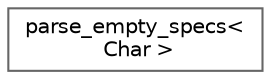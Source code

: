 digraph "类继承关系图"
{
 // LATEX_PDF_SIZE
  bgcolor="transparent";
  edge [fontname=Helvetica,fontsize=10,labelfontname=Helvetica,labelfontsize=10];
  node [fontname=Helvetica,fontsize=10,shape=box,height=0.2,width=0.4];
  rankdir="LR";
  Node0 [id="Node000000",label="parse_empty_specs\<\l Char \>",height=0.2,width=0.4,color="grey40", fillcolor="white", style="filled",URL="$structdetail_1_1parse__empty__specs.html",tooltip=" "];
}

